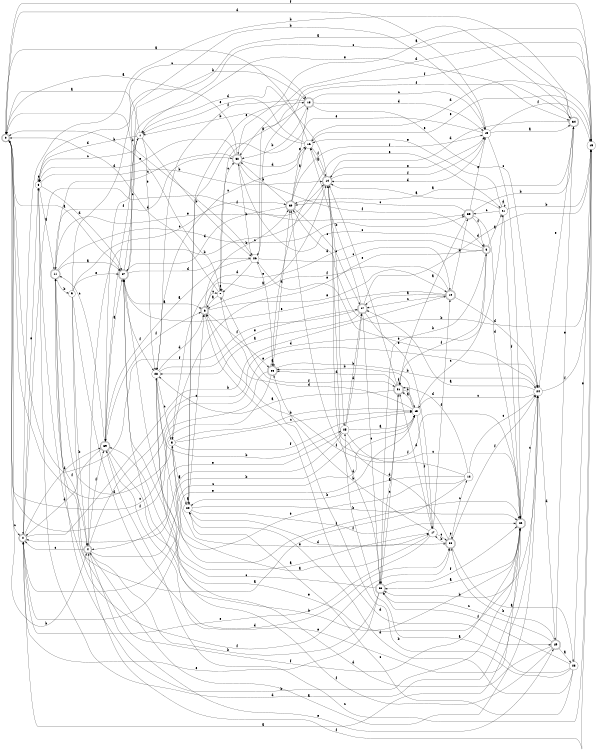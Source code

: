 digraph n32_10 {
__start0 [label="" shape="none"];

rankdir=LR;
size="8,5";

s0 [style="rounded,filled", color="black", fillcolor="white" shape="doublecircle", label="0"];
s1 [style="filled", color="black", fillcolor="white" shape="circle", label="1"];
s2 [style="rounded,filled", color="black", fillcolor="white" shape="doublecircle", label="2"];
s3 [style="rounded,filled", color="black", fillcolor="white" shape="doublecircle", label="3"];
s4 [style="rounded,filled", color="black", fillcolor="white" shape="doublecircle", label="4"];
s5 [style="filled", color="black", fillcolor="white" shape="circle", label="5"];
s6 [style="rounded,filled", color="black", fillcolor="white" shape="doublecircle", label="6"];
s7 [style="filled", color="black", fillcolor="white" shape="circle", label="7"];
s8 [style="filled", color="black", fillcolor="white" shape="circle", label="8"];
s9 [style="filled", color="black", fillcolor="white" shape="circle", label="9"];
s10 [style="rounded,filled", color="black", fillcolor="white" shape="doublecircle", label="10"];
s11 [style="rounded,filled", color="black", fillcolor="white" shape="doublecircle", label="11"];
s12 [style="filled", color="black", fillcolor="white" shape="circle", label="12"];
s13 [style="filled", color="black", fillcolor="white" shape="circle", label="13"];
s14 [style="rounded,filled", color="black", fillcolor="white" shape="doublecircle", label="14"];
s15 [style="filled", color="black", fillcolor="white" shape="circle", label="15"];
s16 [style="filled", color="black", fillcolor="white" shape="circle", label="16"];
s17 [style="filled", color="black", fillcolor="white" shape="circle", label="17"];
s18 [style="rounded,filled", color="black", fillcolor="white" shape="doublecircle", label="18"];
s19 [style="filled", color="black", fillcolor="white" shape="circle", label="19"];
s20 [style="filled", color="black", fillcolor="white" shape="circle", label="20"];
s21 [style="filled", color="black", fillcolor="white" shape="circle", label="21"];
s22 [style="rounded,filled", color="black", fillcolor="white" shape="doublecircle", label="22"];
s23 [style="filled", color="black", fillcolor="white" shape="circle", label="23"];
s24 [style="filled", color="black", fillcolor="white" shape="circle", label="24"];
s25 [style="filled", color="black", fillcolor="white" shape="circle", label="25"];
s26 [style="filled", color="black", fillcolor="white" shape="circle", label="26"];
s27 [style="rounded,filled", color="black", fillcolor="white" shape="doublecircle", label="27"];
s28 [style="filled", color="black", fillcolor="white" shape="circle", label="28"];
s29 [style="rounded,filled", color="black", fillcolor="white" shape="doublecircle", label="29"];
s30 [style="rounded,filled", color="black", fillcolor="white" shape="doublecircle", label="30"];
s31 [style="rounded,filled", color="black", fillcolor="white" shape="doublecircle", label="31"];
s32 [style="rounded,filled", color="black", fillcolor="white" shape="doublecircle", label="32"];
s33 [style="rounded,filled", color="black", fillcolor="white" shape="doublecircle", label="33"];
s34 [style="rounded,filled", color="black", fillcolor="white" shape="doublecircle", label="34"];
s35 [style="rounded,filled", color="black", fillcolor="white" shape="doublecircle", label="35"];
s36 [style="rounded,filled", color="black", fillcolor="white" shape="doublecircle", label="36"];
s37 [style="rounded,filled", color="black", fillcolor="white" shape="doublecircle", label="37"];
s38 [style="rounded,filled", color="black", fillcolor="white" shape="doublecircle", label="38"];
s39 [style="rounded,filled", color="black", fillcolor="white" shape="doublecircle", label="39"];
s0 -> s37 [label="a"];
s0 -> s4 [label="b"];
s0 -> s2 [label="c"];
s0 -> s19 [label="d"];
s0 -> s24 [label="e"];
s0 -> s15 [label="f"];
s1 -> s0 [label="a"];
s1 -> s26 [label="b"];
s1 -> s8 [label="c"];
s1 -> s8 [label="d"];
s1 -> s28 [label="e"];
s1 -> s39 [label="f"];
s2 -> s22 [label="a"];
s2 -> s10 [label="b"];
s2 -> s13 [label="c"];
s2 -> s39 [label="d"];
s2 -> s8 [label="e"];
s2 -> s35 [label="f"];
s3 -> s21 [label="a"];
s3 -> s33 [label="b"];
s3 -> s32 [label="c"];
s3 -> s5 [label="d"];
s3 -> s5 [label="e"];
s3 -> s31 [label="f"];
s4 -> s24 [label="a"];
s4 -> s13 [label="b"];
s4 -> s2 [label="c"];
s4 -> s21 [label="d"];
s4 -> s29 [label="e"];
s4 -> s39 [label="f"];
s5 -> s20 [label="a"];
s5 -> s13 [label="b"];
s5 -> s13 [label="c"];
s5 -> s11 [label="d"];
s5 -> s17 [label="e"];
s5 -> s13 [label="f"];
s6 -> s14 [label="a"];
s6 -> s30 [label="b"];
s6 -> s7 [label="c"];
s6 -> s29 [label="d"];
s6 -> s10 [label="e"];
s6 -> s36 [label="f"];
s7 -> s6 [label="a"];
s7 -> s0 [label="b"];
s7 -> s32 [label="c"];
s7 -> s0 [label="d"];
s7 -> s7 [label="e"];
s7 -> s31 [label="f"];
s8 -> s11 [label="a"];
s8 -> s14 [label="b"];
s8 -> s18 [label="c"];
s8 -> s37 [label="d"];
s8 -> s8 [label="e"];
s8 -> s38 [label="f"];
s9 -> s34 [label="a"];
s9 -> s4 [label="b"];
s9 -> s30 [label="c"];
s9 -> s38 [label="d"];
s9 -> s37 [label="e"];
s9 -> s22 [label="f"];
s10 -> s27 [label="a"];
s10 -> s35 [label="b"];
s10 -> s27 [label="c"];
s10 -> s24 [label="d"];
s10 -> s37 [label="e"];
s10 -> s6 [label="f"];
s11 -> s37 [label="a"];
s11 -> s9 [label="b"];
s11 -> s35 [label="c"];
s11 -> s32 [label="d"];
s11 -> s14 [label="e"];
s11 -> s4 [label="f"];
s12 -> s11 [label="a"];
s12 -> s20 [label="b"];
s12 -> s24 [label="c"];
s12 -> s31 [label="d"];
s12 -> s37 [label="e"];
s12 -> s6 [label="f"];
s13 -> s31 [label="a"];
s13 -> s36 [label="b"];
s13 -> s3 [label="c"];
s13 -> s6 [label="d"];
s13 -> s2 [label="e"];
s13 -> s17 [label="f"];
s14 -> s16 [label="a"];
s14 -> s4 [label="b"];
s14 -> s25 [label="c"];
s14 -> s1 [label="d"];
s14 -> s19 [label="e"];
s14 -> s19 [label="f"];
s15 -> s32 [label="a"];
s15 -> s30 [label="b"];
s15 -> s39 [label="c"];
s15 -> s32 [label="d"];
s15 -> s16 [label="e"];
s15 -> s4 [label="f"];
s16 -> s0 [label="a"];
s16 -> s1 [label="b"];
s16 -> s28 [label="c"];
s16 -> s15 [label="d"];
s16 -> s1 [label="e"];
s16 -> s14 [label="f"];
s17 -> s5 [label="a"];
s17 -> s36 [label="b"];
s17 -> s38 [label="c"];
s17 -> s31 [label="d"];
s17 -> s2 [label="e"];
s17 -> s10 [label="f"];
s18 -> s7 [label="a"];
s18 -> s32 [label="b"];
s18 -> s19 [label="c"];
s18 -> s19 [label="d"];
s18 -> s24 [label="e"];
s18 -> s28 [label="f"];
s19 -> s34 [label="a"];
s19 -> s39 [label="b"];
s19 -> s22 [label="c"];
s19 -> s14 [label="d"];
s19 -> s20 [label="e"];
s19 -> s15 [label="f"];
s20 -> s20 [label="a"];
s20 -> s22 [label="b"];
s20 -> s6 [label="c"];
s20 -> s38 [label="d"];
s20 -> s18 [label="e"];
s20 -> s22 [label="f"];
s21 -> s14 [label="a"];
s21 -> s15 [label="b"];
s21 -> s35 [label="c"];
s21 -> s21 [label="d"];
s21 -> s16 [label="e"];
s21 -> s22 [label="f"];
s22 -> s33 [label="a"];
s22 -> s11 [label="b"];
s22 -> s24 [label="c"];
s22 -> s8 [label="d"];
s22 -> s39 [label="e"];
s22 -> s30 [label="f"];
s23 -> s25 [label="a"];
s23 -> s7 [label="b"];
s23 -> s20 [label="c"];
s23 -> s20 [label="d"];
s23 -> s15 [label="e"];
s23 -> s33 [label="f"];
s24 -> s27 [label="a"];
s24 -> s33 [label="b"];
s24 -> s13 [label="c"];
s24 -> s29 [label="d"];
s24 -> s26 [label="e"];
s24 -> s15 [label="f"];
s25 -> s13 [label="a"];
s25 -> s27 [label="b"];
s25 -> s22 [label="c"];
s25 -> s27 [label="d"];
s25 -> s4 [label="e"];
s25 -> s2 [label="f"];
s26 -> s39 [label="a"];
s26 -> s0 [label="b"];
s26 -> s10 [label="c"];
s26 -> s7 [label="d"];
s26 -> s36 [label="e"];
s26 -> s15 [label="f"];
s27 -> s28 [label="a"];
s27 -> s16 [label="b"];
s27 -> s33 [label="c"];
s27 -> s15 [label="d"];
s27 -> s17 [label="e"];
s27 -> s0 [label="f"];
s28 -> s17 [label="a"];
s28 -> s25 [label="b"];
s28 -> s5 [label="c"];
s28 -> s6 [label="d"];
s28 -> s27 [label="e"];
s28 -> s22 [label="f"];
s29 -> s23 [label="a"];
s29 -> s38 [label="b"];
s29 -> s33 [label="c"];
s29 -> s28 [label="d"];
s29 -> s34 [label="e"];
s29 -> s37 [label="f"];
s30 -> s16 [label="a"];
s30 -> s32 [label="b"];
s30 -> s27 [label="c"];
s30 -> s37 [label="d"];
s30 -> s18 [label="e"];
s30 -> s19 [label="f"];
s31 -> s28 [label="a"];
s31 -> s13 [label="b"];
s31 -> s33 [label="c"];
s31 -> s36 [label="d"];
s31 -> s14 [label="e"];
s31 -> s31 [label="f"];
s32 -> s0 [label="a"];
s32 -> s26 [label="b"];
s32 -> s11 [label="c"];
s32 -> s16 [label="d"];
s32 -> s8 [label="e"];
s32 -> s3 [label="f"];
s33 -> s31 [label="a"];
s33 -> s4 [label="b"];
s33 -> s37 [label="c"];
s33 -> s14 [label="d"];
s33 -> s2 [label="e"];
s33 -> s22 [label="f"];
s34 -> s30 [label="a"];
s34 -> s2 [label="b"];
s34 -> s1 [label="c"];
s34 -> s14 [label="d"];
s34 -> s24 [label="e"];
s34 -> s26 [label="f"];
s35 -> s31 [label="a"];
s35 -> s34 [label="b"];
s35 -> s30 [label="c"];
s35 -> s22 [label="d"];
s35 -> s19 [label="e"];
s35 -> s3 [label="f"];
s36 -> s36 [label="a"];
s36 -> s24 [label="b"];
s36 -> s0 [label="c"];
s36 -> s30 [label="d"];
s36 -> s21 [label="e"];
s36 -> s0 [label="f"];
s37 -> s6 [label="a"];
s37 -> s18 [label="b"];
s37 -> s1 [label="c"];
s37 -> s26 [label="d"];
s37 -> s34 [label="e"];
s37 -> s28 [label="f"];
s38 -> s23 [label="a"];
s38 -> s17 [label="b"];
s38 -> s12 [label="c"];
s38 -> s14 [label="d"];
s38 -> s38 [label="e"];
s38 -> s24 [label="f"];
s39 -> s37 [label="a"];
s39 -> s22 [label="b"];
s39 -> s11 [label="c"];
s39 -> s2 [label="d"];
s39 -> s24 [label="e"];
s39 -> s6 [label="f"];

}